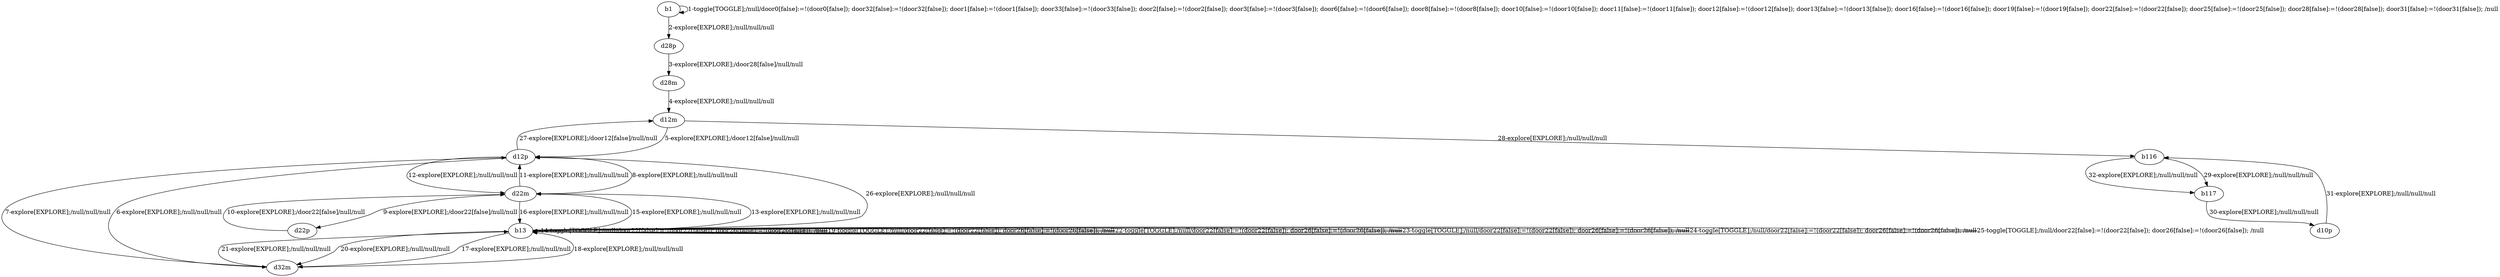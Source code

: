 # Total number of goals covered by this test: 1
# d22p --> d22m

digraph g {
"b1" -> "b1" [label = "1-toggle[TOGGLE];/null/door0[false]:=!(door0[false]); door32[false]:=!(door32[false]); door1[false]:=!(door1[false]); door33[false]:=!(door33[false]); door2[false]:=!(door2[false]); door3[false]:=!(door3[false]); door6[false]:=!(door6[false]); door8[false]:=!(door8[false]); door10[false]:=!(door10[false]); door11[false]:=!(door11[false]); door12[false]:=!(door12[false]); door13[false]:=!(door13[false]); door16[false]:=!(door16[false]); door19[false]:=!(door19[false]); door22[false]:=!(door22[false]); door25[false]:=!(door25[false]); door28[false]:=!(door28[false]); door31[false]:=!(door31[false]); /null"];
"b1" -> "d28p" [label = "2-explore[EXPLORE];/null/null/null"];
"d28p" -> "d28m" [label = "3-explore[EXPLORE];/door28[false]/null/null"];
"d28m" -> "d12m" [label = "4-explore[EXPLORE];/null/null/null"];
"d12m" -> "d12p" [label = "5-explore[EXPLORE];/door12[false]/null/null"];
"d12p" -> "d32m" [label = "6-explore[EXPLORE];/null/null/null"];
"d32m" -> "d12p" [label = "7-explore[EXPLORE];/null/null/null"];
"d12p" -> "d22m" [label = "8-explore[EXPLORE];/null/null/null"];
"d22m" -> "d22p" [label = "9-explore[EXPLORE];/door22[false]/null/null"];
"d22p" -> "d22m" [label = "10-explore[EXPLORE];/door22[false]/null/null"];
"d22m" -> "d12p" [label = "11-explore[EXPLORE];/null/null/null"];
"d12p" -> "d22m" [label = "12-explore[EXPLORE];/null/null/null"];
"d22m" -> "b13" [label = "13-explore[EXPLORE];/null/null/null"];
"b13" -> "b13" [label = "14-toggle[TOGGLE];/null/door22[false]:=!(door22[false]); door26[false]:=!(door26[false]); /null"];
"b13" -> "d22m" [label = "15-explore[EXPLORE];/null/null/null"];
"d22m" -> "b13" [label = "16-explore[EXPLORE];/null/null/null"];
"b13" -> "d32m" [label = "17-explore[EXPLORE];/null/null/null"];
"d32m" -> "b13" [label = "18-explore[EXPLORE];/null/null/null"];
"b13" -> "b13" [label = "19-toggle[TOGGLE];/null/door22[false]:=!(door22[false]); door26[false]:=!(door26[false]); /null"];
"b13" -> "d32m" [label = "20-explore[EXPLORE];/null/null/null"];
"d32m" -> "b13" [label = "21-explore[EXPLORE];/null/null/null"];
"b13" -> "b13" [label = "22-toggle[TOGGLE];/null/door22[false]:=!(door22[false]); door26[false]:=!(door26[false]); /null"];
"b13" -> "b13" [label = "23-toggle[TOGGLE];/null/door22[false]:=!(door22[false]); door26[false]:=!(door26[false]); /null"];
"b13" -> "b13" [label = "24-toggle[TOGGLE];/null/door22[false]:=!(door22[false]); door26[false]:=!(door26[false]); /null"];
"b13" -> "b13" [label = "25-toggle[TOGGLE];/null/door22[false]:=!(door22[false]); door26[false]:=!(door26[false]); /null"];
"b13" -> "d12p" [label = "26-explore[EXPLORE];/null/null/null"];
"d12p" -> "d12m" [label = "27-explore[EXPLORE];/door12[false]/null/null"];
"d12m" -> "b116" [label = "28-explore[EXPLORE];/null/null/null"];
"b116" -> "b117" [label = "29-explore[EXPLORE];/null/null/null"];
"b117" -> "d10p" [label = "30-explore[EXPLORE];/null/null/null"];
"d10p" -> "b116" [label = "31-explore[EXPLORE];/null/null/null"];
"b116" -> "b117" [label = "32-explore[EXPLORE];/null/null/null"];
}